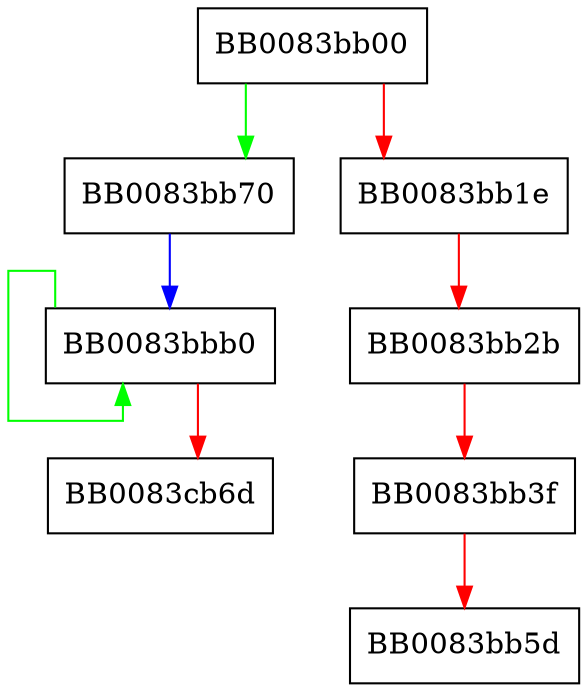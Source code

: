 digraph sha1_block_data_order {
  node [shape="box"];
  graph [splines=ortho];
  BB0083bb00 -> BB0083bb70 [color="green"];
  BB0083bb00 -> BB0083bb1e [color="red"];
  BB0083bb1e -> BB0083bb2b [color="red"];
  BB0083bb2b -> BB0083bb3f [color="red"];
  BB0083bb3f -> BB0083bb5d [color="red"];
  BB0083bb70 -> BB0083bbb0 [color="blue"];
  BB0083bbb0 -> BB0083bbb0 [color="green"];
  BB0083bbb0 -> BB0083cb6d [color="red"];
}